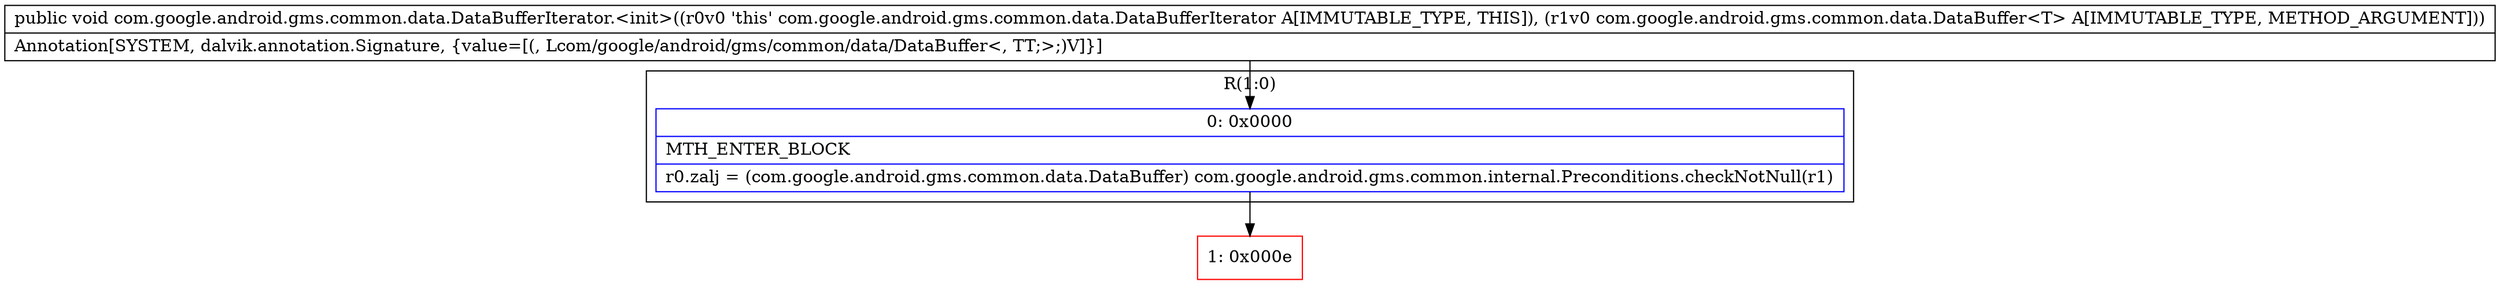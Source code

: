 digraph "CFG forcom.google.android.gms.common.data.DataBufferIterator.\<init\>(Lcom\/google\/android\/gms\/common\/data\/DataBuffer;)V" {
subgraph cluster_Region_1288884941 {
label = "R(1:0)";
node [shape=record,color=blue];
Node_0 [shape=record,label="{0\:\ 0x0000|MTH_ENTER_BLOCK\l|r0.zalj = (com.google.android.gms.common.data.DataBuffer) com.google.android.gms.common.internal.Preconditions.checkNotNull(r1)\l}"];
}
Node_1 [shape=record,color=red,label="{1\:\ 0x000e}"];
MethodNode[shape=record,label="{public void com.google.android.gms.common.data.DataBufferIterator.\<init\>((r0v0 'this' com.google.android.gms.common.data.DataBufferIterator A[IMMUTABLE_TYPE, THIS]), (r1v0 com.google.android.gms.common.data.DataBuffer\<T\> A[IMMUTABLE_TYPE, METHOD_ARGUMENT]))  | Annotation[SYSTEM, dalvik.annotation.Signature, \{value=[(, Lcom\/google\/android\/gms\/common\/data\/DataBuffer\<, TT;\>;)V]\}]\l}"];
MethodNode -> Node_0;
Node_0 -> Node_1;
}

